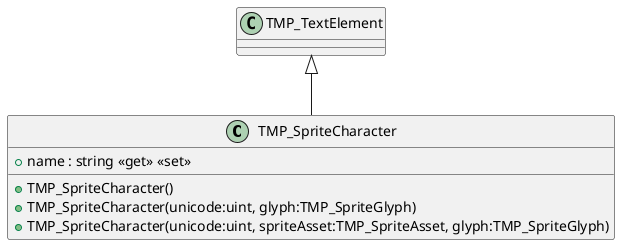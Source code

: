 @startuml
class TMP_SpriteCharacter {
    + name : string <<get>> <<set>>
    + TMP_SpriteCharacter()
    + TMP_SpriteCharacter(unicode:uint, glyph:TMP_SpriteGlyph)
    + TMP_SpriteCharacter(unicode:uint, spriteAsset:TMP_SpriteAsset, glyph:TMP_SpriteGlyph)
}
TMP_TextElement <|-- TMP_SpriteCharacter
@enduml
